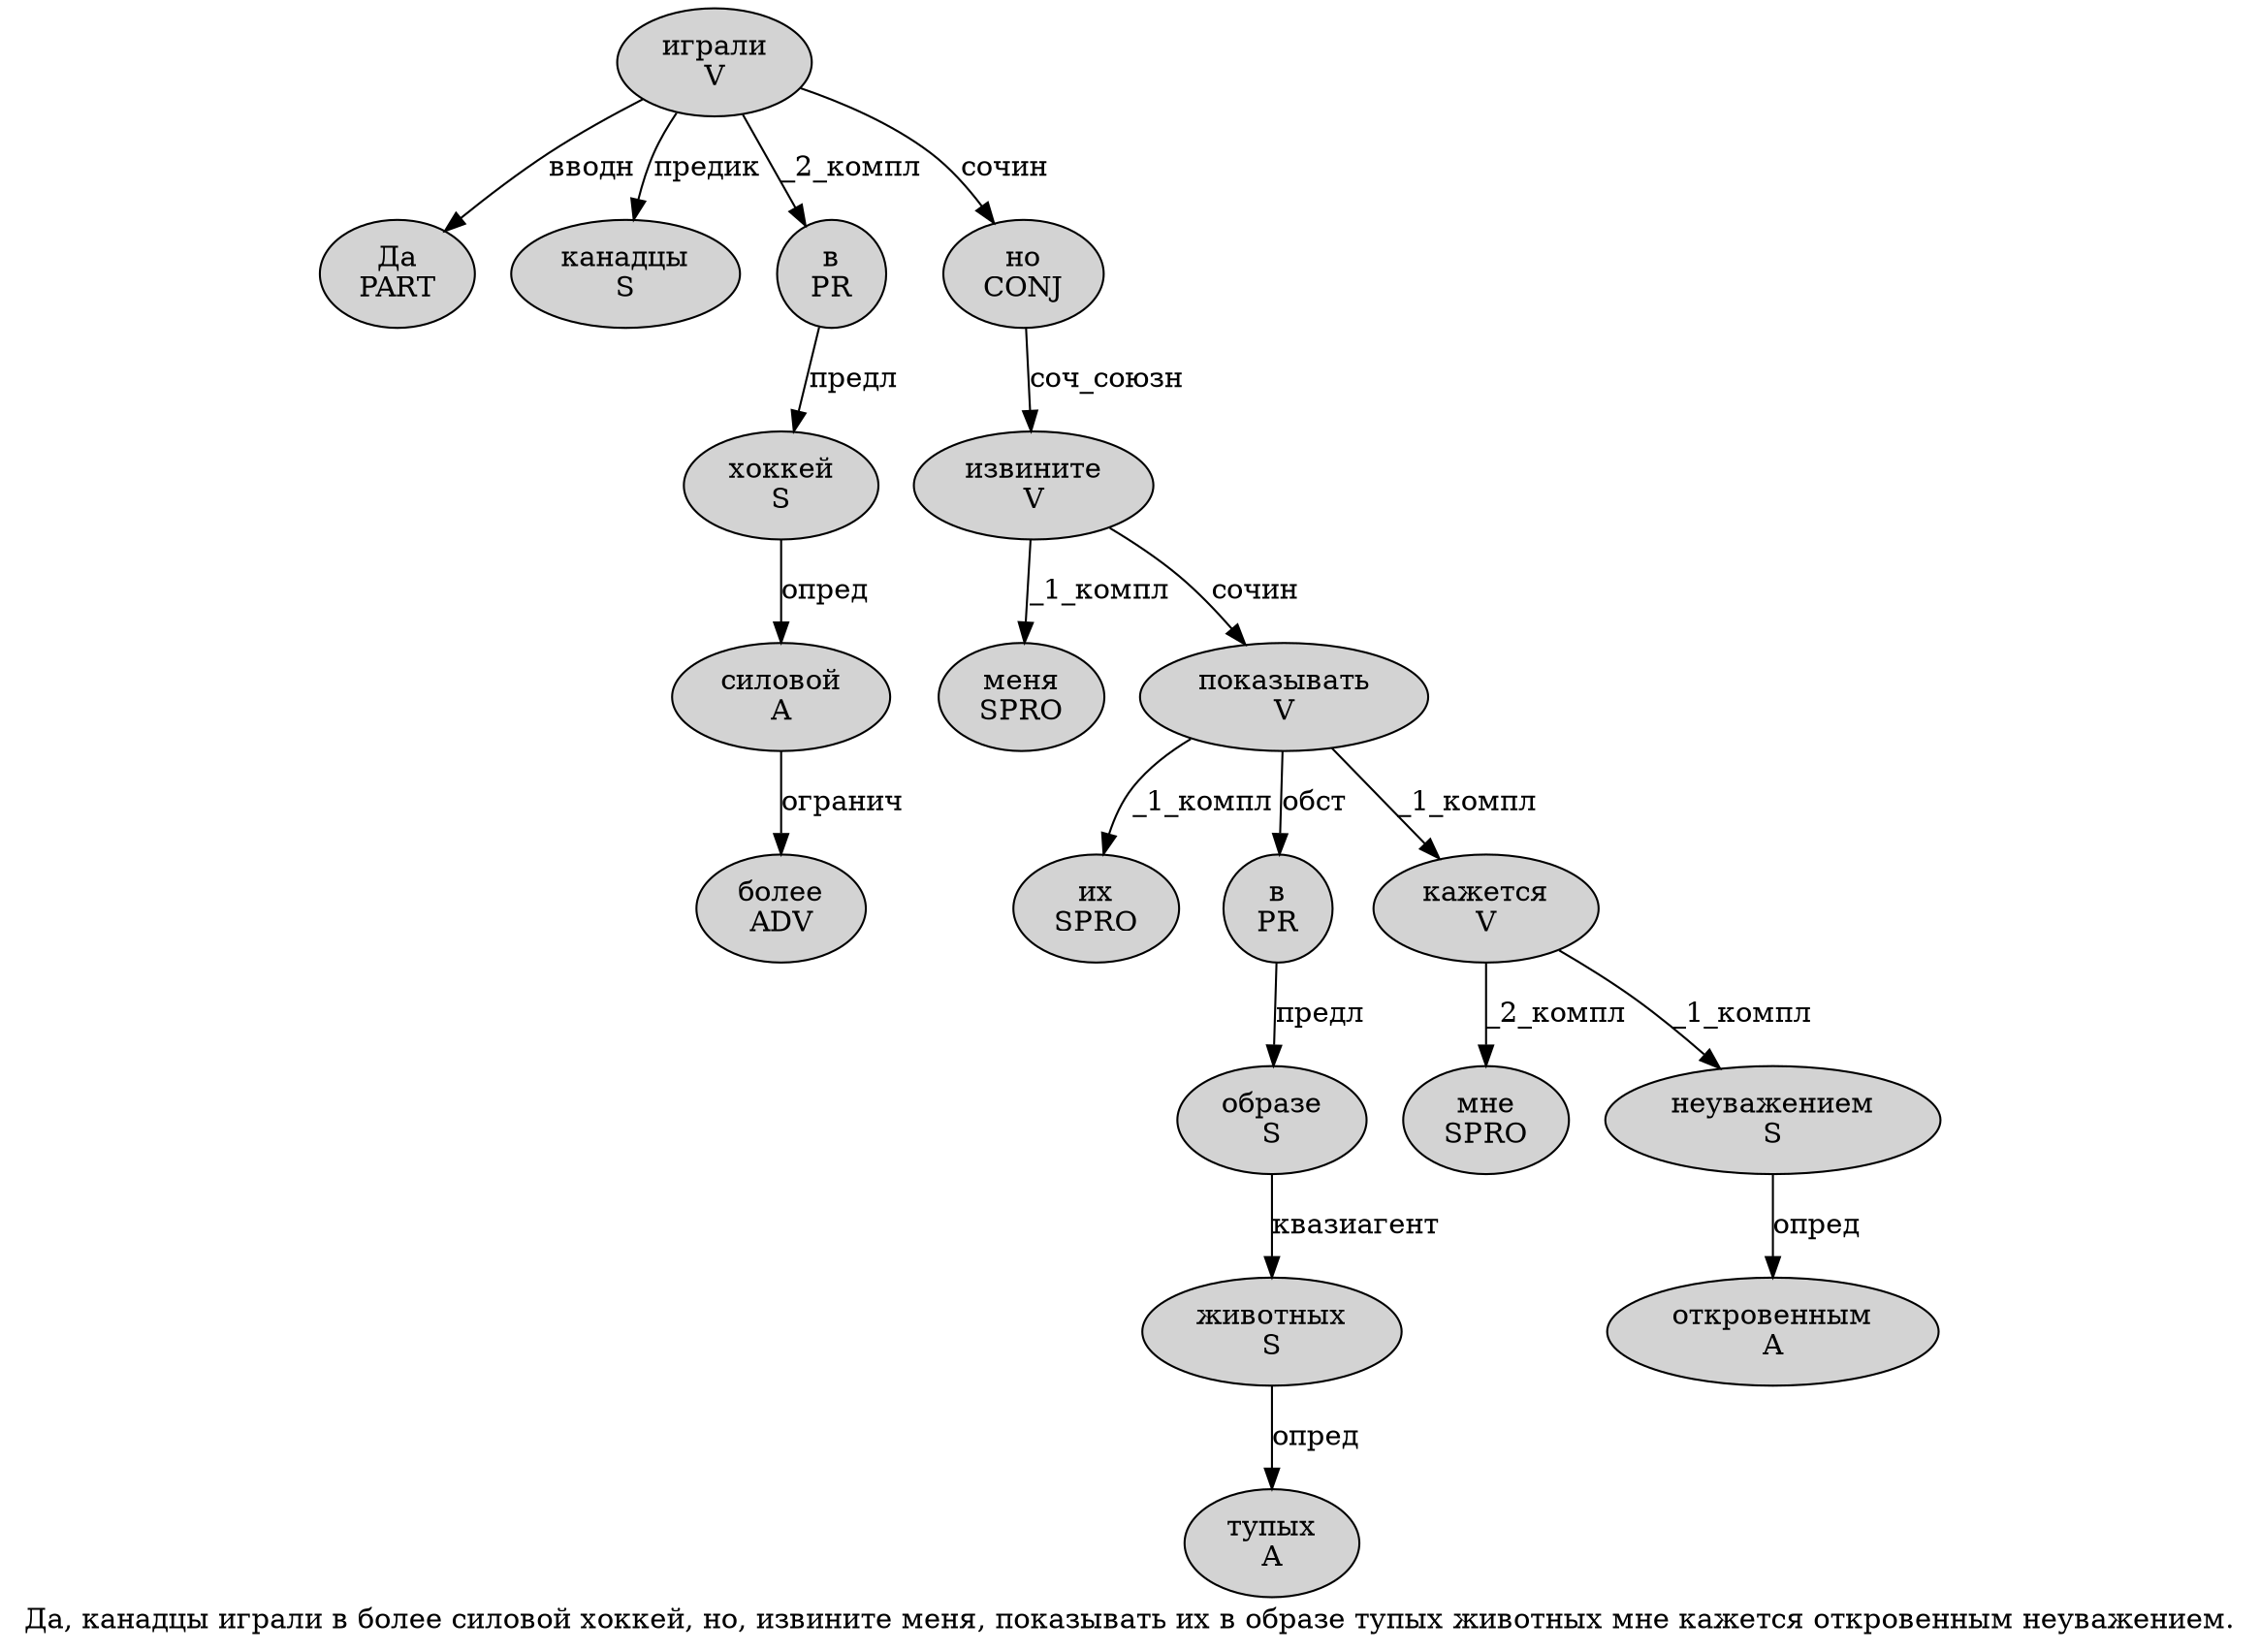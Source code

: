 digraph SENTENCE_3494 {
	graph [label="Да, канадцы играли в более силовой хоккей, но, извините меня, показывать их в образе тупых животных мне кажется откровенным неуважением."]
	node [style=filled]
		0 [label="Да
PART" color="" fillcolor=lightgray penwidth=1 shape=ellipse]
		2 [label="канадцы
S" color="" fillcolor=lightgray penwidth=1 shape=ellipse]
		3 [label="играли
V" color="" fillcolor=lightgray penwidth=1 shape=ellipse]
		4 [label="в
PR" color="" fillcolor=lightgray penwidth=1 shape=ellipse]
		5 [label="более
ADV" color="" fillcolor=lightgray penwidth=1 shape=ellipse]
		6 [label="силовой
A" color="" fillcolor=lightgray penwidth=1 shape=ellipse]
		7 [label="хоккей
S" color="" fillcolor=lightgray penwidth=1 shape=ellipse]
		9 [label="но
CONJ" color="" fillcolor=lightgray penwidth=1 shape=ellipse]
		11 [label="извините
V" color="" fillcolor=lightgray penwidth=1 shape=ellipse]
		12 [label="меня
SPRO" color="" fillcolor=lightgray penwidth=1 shape=ellipse]
		14 [label="показывать
V" color="" fillcolor=lightgray penwidth=1 shape=ellipse]
		15 [label="их
SPRO" color="" fillcolor=lightgray penwidth=1 shape=ellipse]
		16 [label="в
PR" color="" fillcolor=lightgray penwidth=1 shape=ellipse]
		17 [label="образе
S" color="" fillcolor=lightgray penwidth=1 shape=ellipse]
		18 [label="тупых
A" color="" fillcolor=lightgray penwidth=1 shape=ellipse]
		19 [label="животных
S" color="" fillcolor=lightgray penwidth=1 shape=ellipse]
		20 [label="мне
SPRO" color="" fillcolor=lightgray penwidth=1 shape=ellipse]
		21 [label="кажется
V" color="" fillcolor=lightgray penwidth=1 shape=ellipse]
		22 [label="откровенным
A" color="" fillcolor=lightgray penwidth=1 shape=ellipse]
		23 [label="неуважением
S" color="" fillcolor=lightgray penwidth=1 shape=ellipse]
			6 -> 5 [label="огранич"]
			3 -> 0 [label="вводн"]
			3 -> 2 [label="предик"]
			3 -> 4 [label="_2_компл"]
			3 -> 9 [label="сочин"]
			19 -> 18 [label="опред"]
			9 -> 11 [label="соч_союзн"]
			14 -> 15 [label="_1_компл"]
			14 -> 16 [label="обст"]
			14 -> 21 [label="_1_компл"]
			21 -> 20 [label="_2_компл"]
			21 -> 23 [label="_1_компл"]
			11 -> 12 [label="_1_компл"]
			11 -> 14 [label="сочин"]
			23 -> 22 [label="опред"]
			4 -> 7 [label="предл"]
			7 -> 6 [label="опред"]
			17 -> 19 [label="квазиагент"]
			16 -> 17 [label="предл"]
}